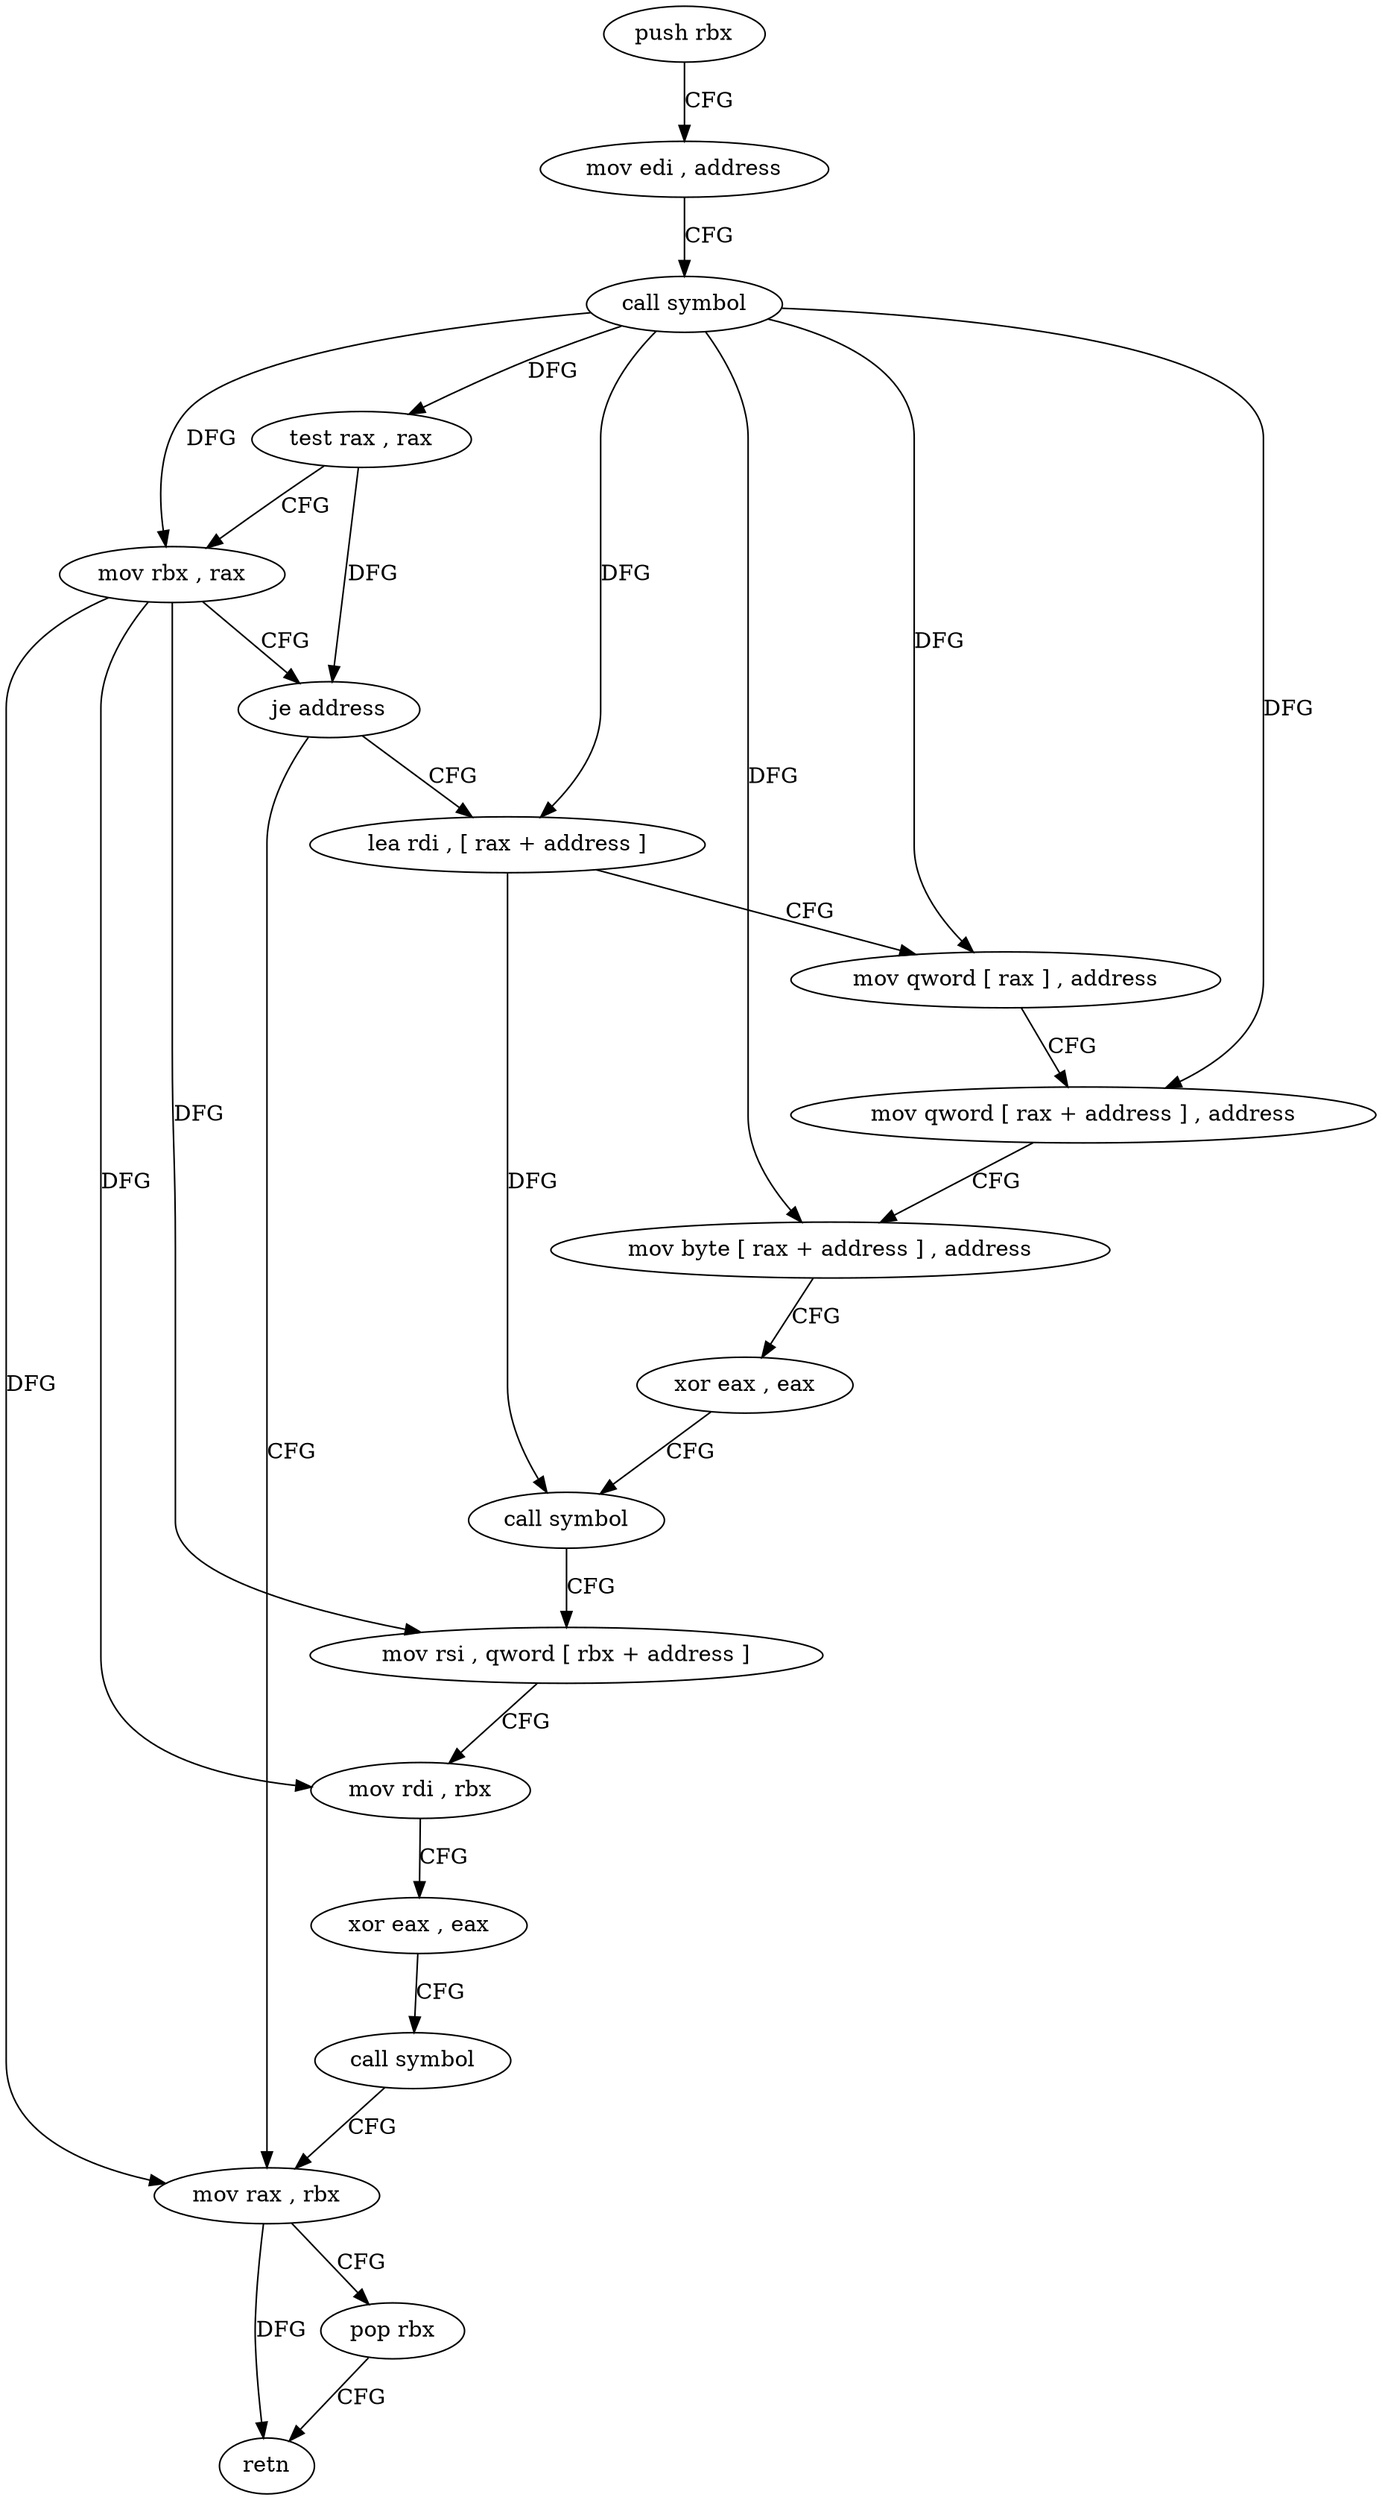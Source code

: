 digraph "func" {
"122320" [label = "push rbx" ]
"122321" [label = "mov edi , address" ]
"122326" [label = "call symbol" ]
"122331" [label = "test rax , rax" ]
"122334" [label = "mov rbx , rax" ]
"122337" [label = "je address" ]
"122383" [label = "mov rax , rbx" ]
"122339" [label = "lea rdi , [ rax + address ]" ]
"122386" [label = "pop rbx" ]
"122387" [label = "retn" ]
"122343" [label = "mov qword [ rax ] , address" ]
"122350" [label = "mov qword [ rax + address ] , address" ]
"122358" [label = "mov byte [ rax + address ] , address" ]
"122362" [label = "xor eax , eax" ]
"122364" [label = "call symbol" ]
"122369" [label = "mov rsi , qword [ rbx + address ]" ]
"122373" [label = "mov rdi , rbx" ]
"122376" [label = "xor eax , eax" ]
"122378" [label = "call symbol" ]
"122320" -> "122321" [ label = "CFG" ]
"122321" -> "122326" [ label = "CFG" ]
"122326" -> "122331" [ label = "DFG" ]
"122326" -> "122334" [ label = "DFG" ]
"122326" -> "122339" [ label = "DFG" ]
"122326" -> "122343" [ label = "DFG" ]
"122326" -> "122350" [ label = "DFG" ]
"122326" -> "122358" [ label = "DFG" ]
"122331" -> "122334" [ label = "CFG" ]
"122331" -> "122337" [ label = "DFG" ]
"122334" -> "122337" [ label = "CFG" ]
"122334" -> "122383" [ label = "DFG" ]
"122334" -> "122369" [ label = "DFG" ]
"122334" -> "122373" [ label = "DFG" ]
"122337" -> "122383" [ label = "CFG" ]
"122337" -> "122339" [ label = "CFG" ]
"122383" -> "122386" [ label = "CFG" ]
"122383" -> "122387" [ label = "DFG" ]
"122339" -> "122343" [ label = "CFG" ]
"122339" -> "122364" [ label = "DFG" ]
"122386" -> "122387" [ label = "CFG" ]
"122343" -> "122350" [ label = "CFG" ]
"122350" -> "122358" [ label = "CFG" ]
"122358" -> "122362" [ label = "CFG" ]
"122362" -> "122364" [ label = "CFG" ]
"122364" -> "122369" [ label = "CFG" ]
"122369" -> "122373" [ label = "CFG" ]
"122373" -> "122376" [ label = "CFG" ]
"122376" -> "122378" [ label = "CFG" ]
"122378" -> "122383" [ label = "CFG" ]
}
